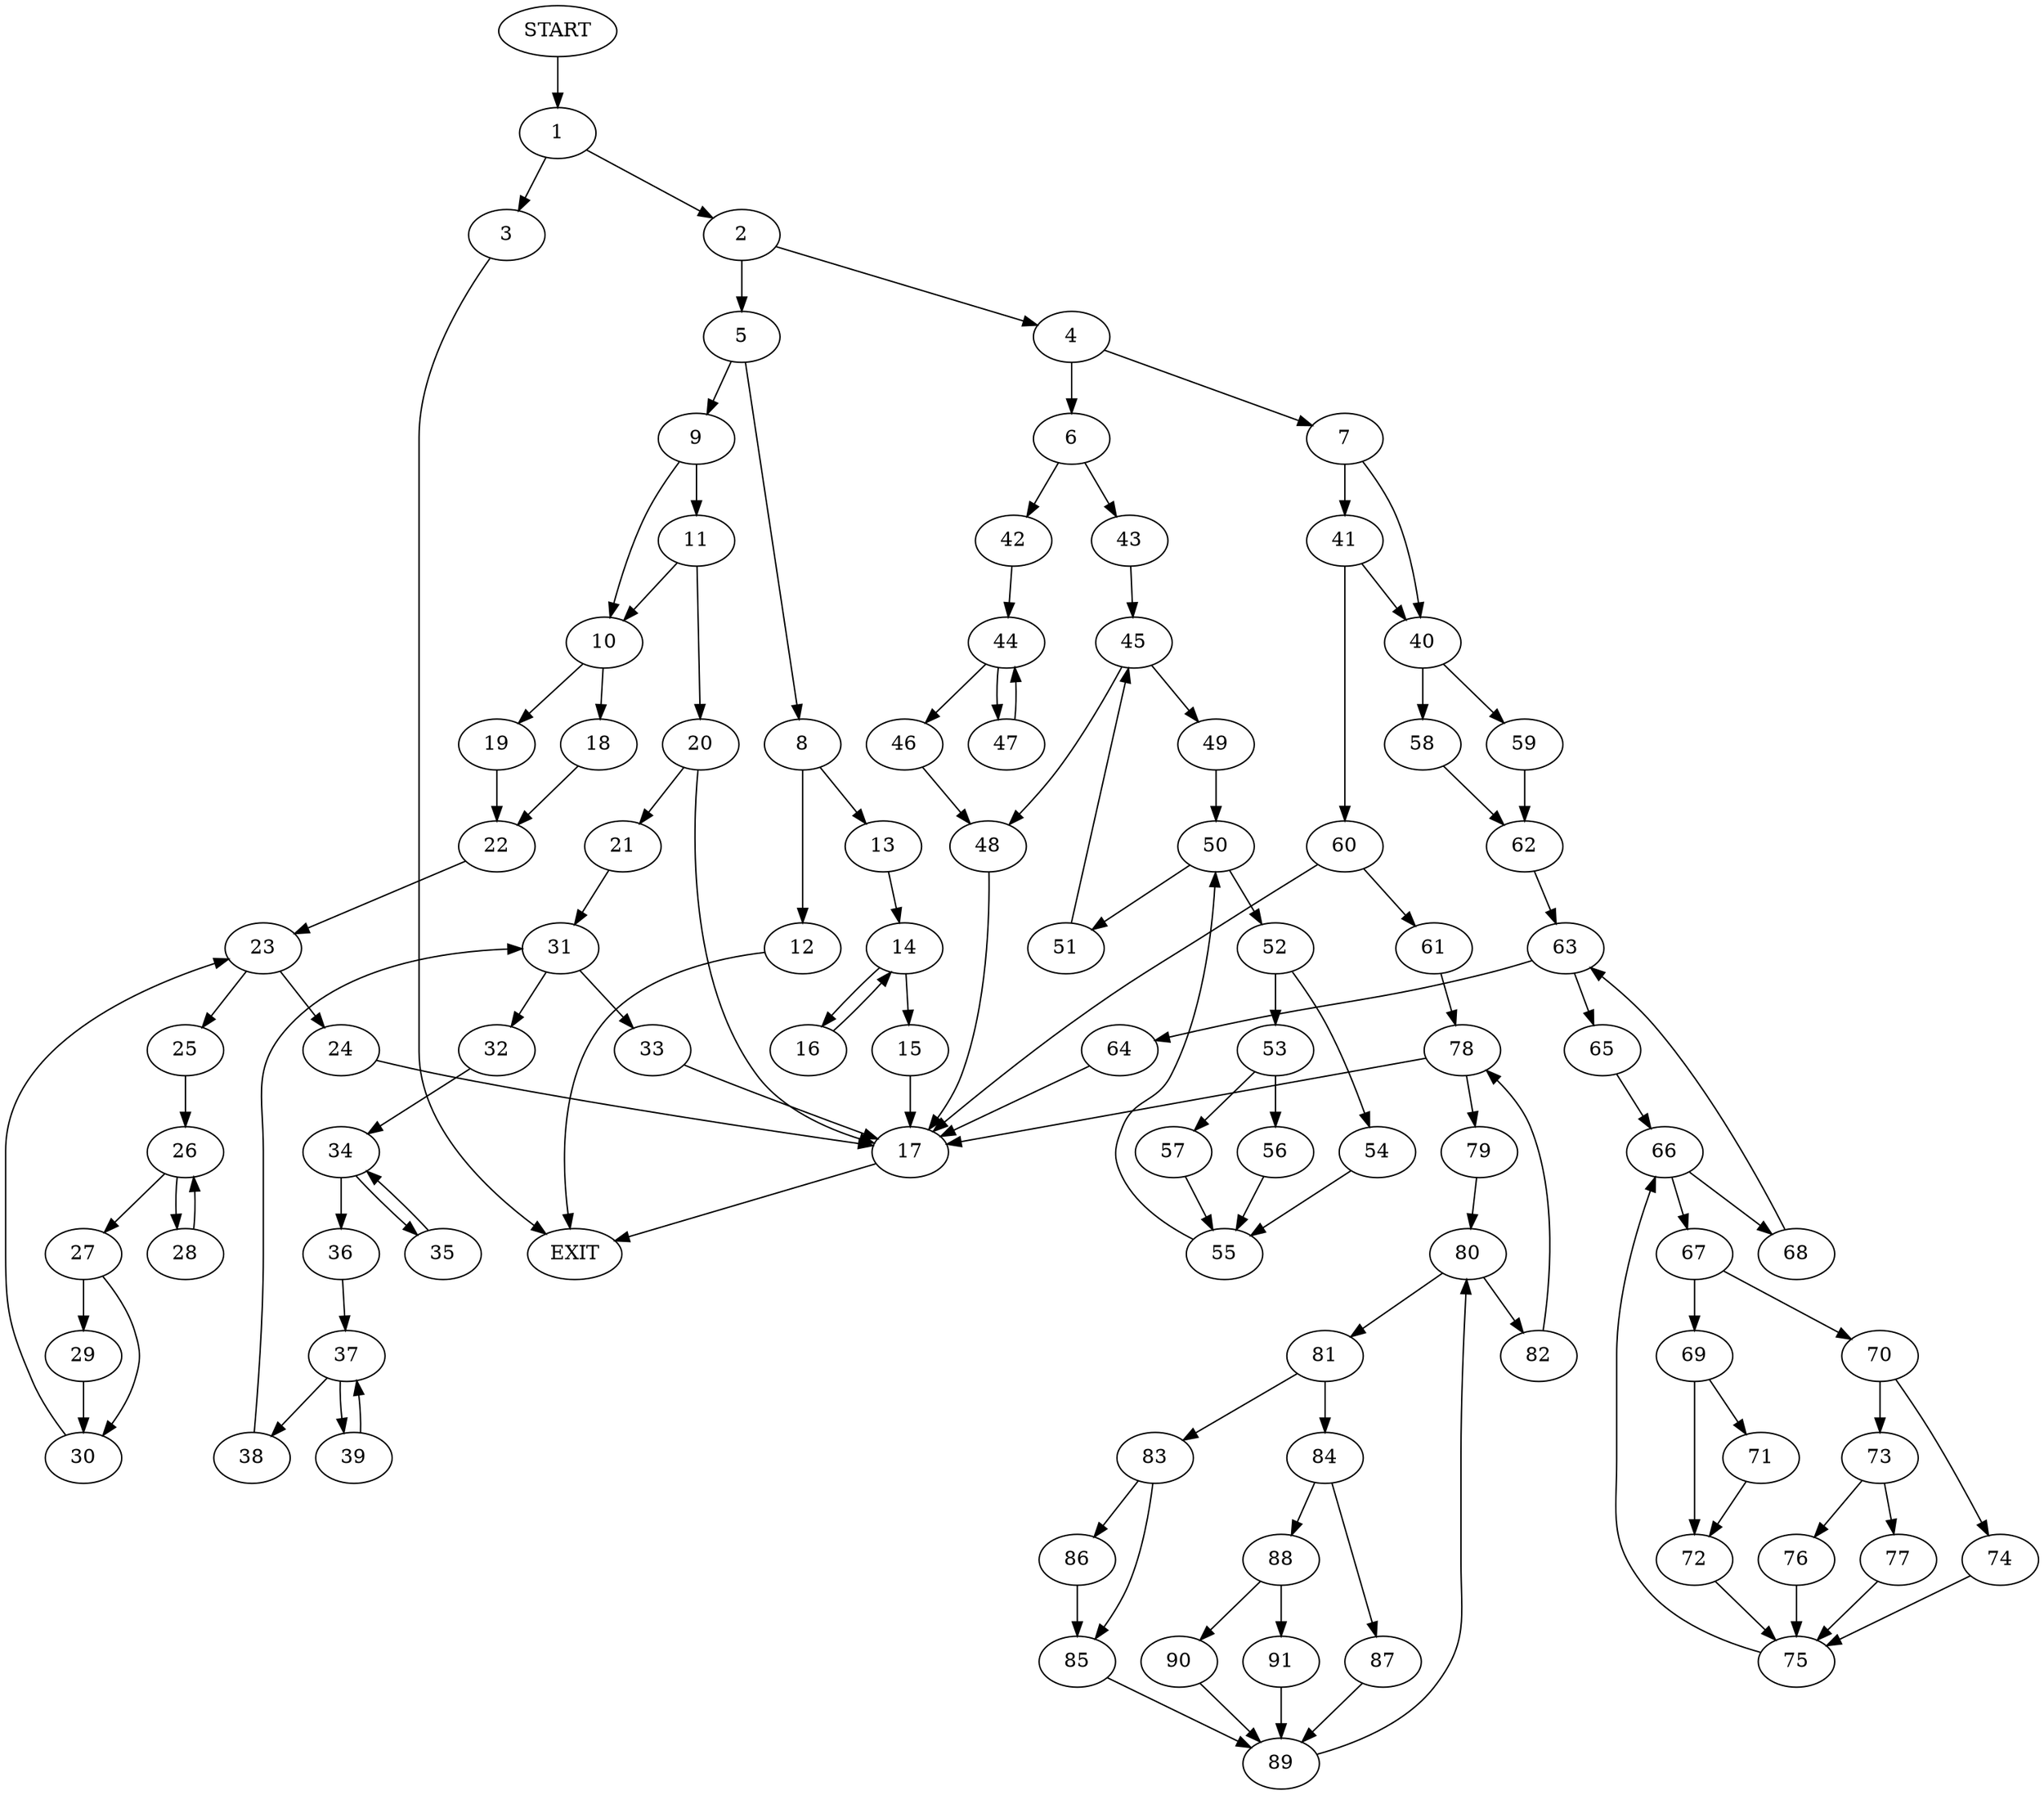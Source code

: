 digraph {
0 [label="START"]
92 [label="EXIT"]
0 -> 1
1 -> 2
1 -> 3
2 -> 4
2 -> 5
3 -> 92
4 -> 6
4 -> 7
5 -> 8
5 -> 9
9 -> 10
9 -> 11
8 -> 12
8 -> 13
12 -> 92
13 -> 14
14 -> 15
14 -> 16
16 -> 14
15 -> 17
17 -> 92
10 -> 18
10 -> 19
11 -> 10
11 -> 20
20 -> 21
20 -> 17
18 -> 22
19 -> 22
22 -> 23
23 -> 24
23 -> 25
24 -> 17
25 -> 26
26 -> 27
26 -> 28
28 -> 26
27 -> 29
27 -> 30
30 -> 23
29 -> 30
21 -> 31
31 -> 32
31 -> 33
33 -> 17
32 -> 34
34 -> 35
34 -> 36
36 -> 37
35 -> 34
37 -> 38
37 -> 39
38 -> 31
39 -> 37
7 -> 40
7 -> 41
6 -> 42
6 -> 43
42 -> 44
43 -> 45
44 -> 46
44 -> 47
47 -> 44
46 -> 48
48 -> 17
45 -> 48
45 -> 49
49 -> 50
50 -> 51
50 -> 52
52 -> 53
52 -> 54
51 -> 45
54 -> 55
53 -> 56
53 -> 57
55 -> 50
57 -> 55
56 -> 55
40 -> 58
40 -> 59
41 -> 40
41 -> 60
60 -> 61
60 -> 17
58 -> 62
59 -> 62
62 -> 63
63 -> 64
63 -> 65
64 -> 17
65 -> 66
66 -> 67
66 -> 68
68 -> 63
67 -> 69
67 -> 70
69 -> 71
69 -> 72
70 -> 73
70 -> 74
71 -> 72
72 -> 75
75 -> 66
73 -> 76
73 -> 77
74 -> 75
76 -> 75
77 -> 75
61 -> 78
78 -> 79
78 -> 17
79 -> 80
80 -> 81
80 -> 82
82 -> 78
81 -> 83
81 -> 84
83 -> 85
83 -> 86
84 -> 87
84 -> 88
85 -> 89
86 -> 85
89 -> 80
87 -> 89
88 -> 90
88 -> 91
91 -> 89
90 -> 89
}
